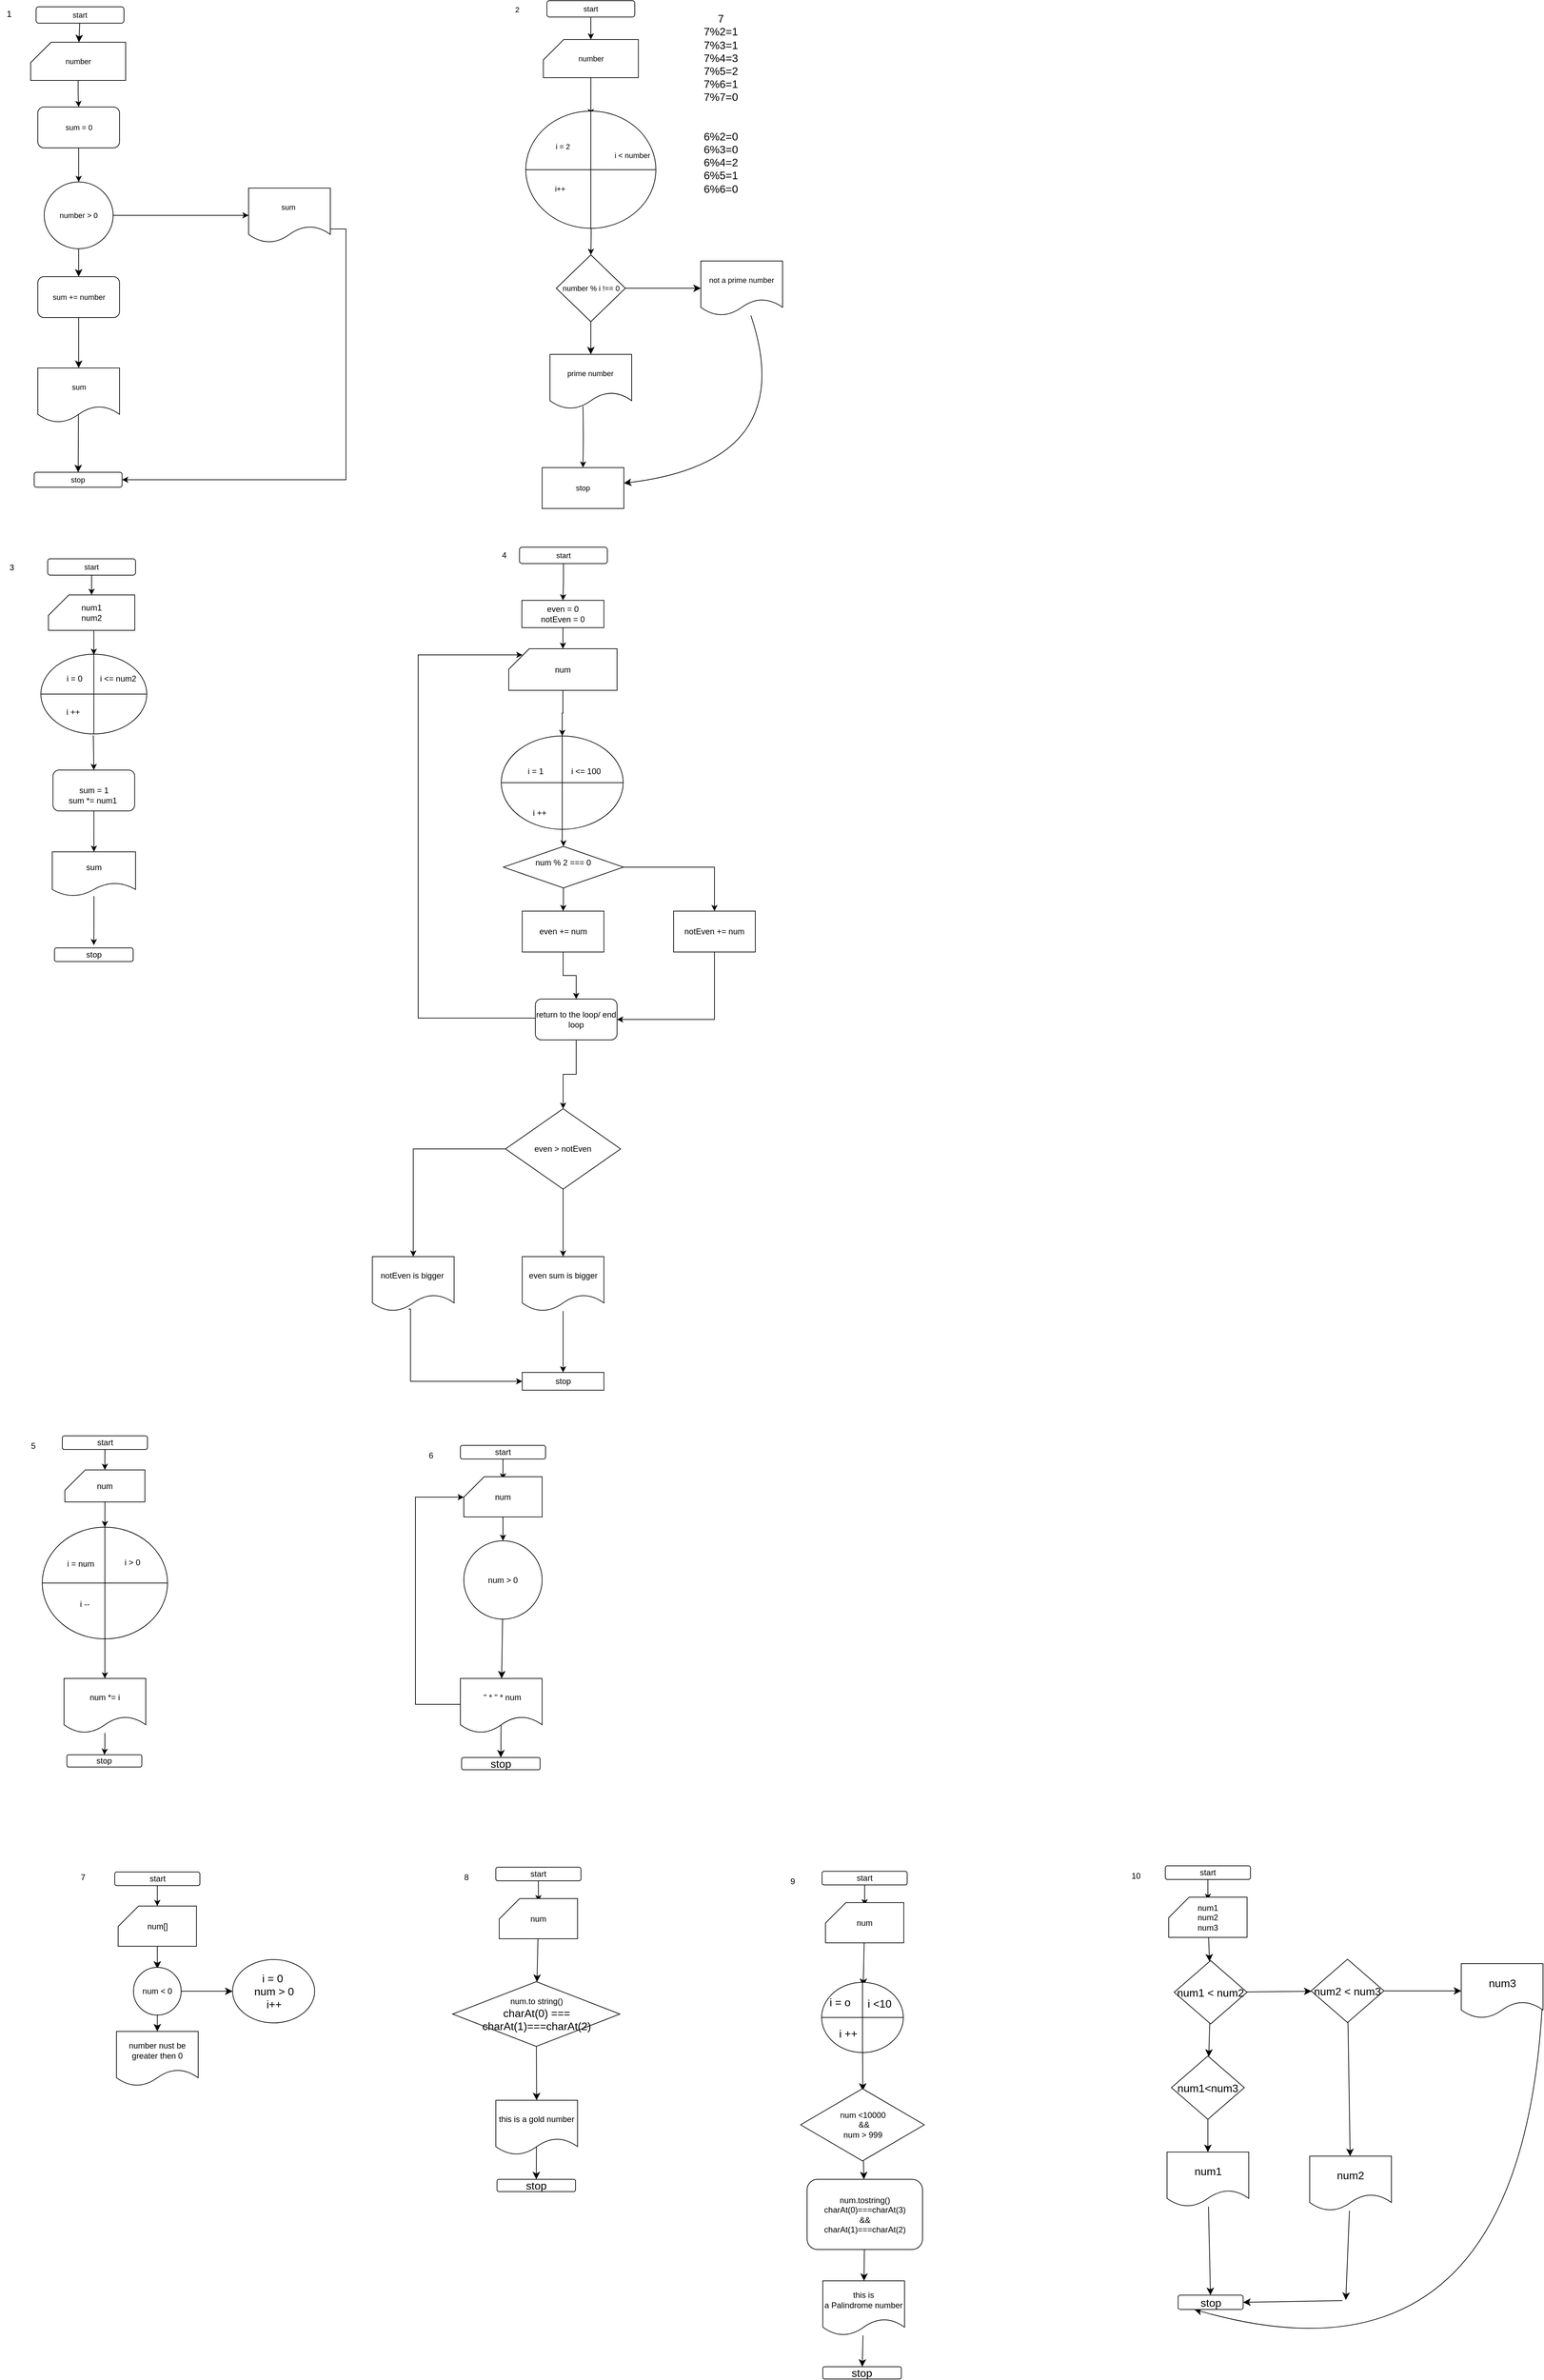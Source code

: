<mxfile version="22.1.4" type="github">
  <diagram name="‫עמוד-1‬" id="Cy0kSfpRtUrhkbw0tmN_">
    <mxGraphModel dx="2234" dy="1550" grid="0" gridSize="10" guides="1" tooltips="1" connect="1" arrows="1" fold="1" page="0" pageScale="1" pageWidth="827" pageHeight="1169" math="0" shadow="0">
      <root>
        <mxCell id="0" />
        <mxCell id="1" parent="0" />
        <mxCell id="WQ6pfohWrbxo38tUYevd-3" value="" style="edgeStyle=none;curved=1;rounded=0;orthogonalLoop=1;jettySize=auto;html=1;fontSize=11;startSize=8;endSize=8;" parent="1" source="WQ6pfohWrbxo38tUYevd-1" target="WQ6pfohWrbxo38tUYevd-2" edge="1">
          <mxGeometry relative="1" as="geometry" />
        </mxCell>
        <mxCell id="WQ6pfohWrbxo38tUYevd-1" value="start" style="rounded=1;whiteSpace=wrap;html=1;fontSize=11;" parent="1" vertex="1">
          <mxGeometry x="-439" y="-700" width="129" height="24" as="geometry" />
        </mxCell>
        <mxCell id="m0G0_TbFQkXBxwa3wvaf-2" value="" style="edgeStyle=orthogonalEdgeStyle;rounded=0;orthogonalLoop=1;jettySize=auto;html=1;fontSize=11;" parent="1" source="WQ6pfohWrbxo38tUYevd-2" target="m0G0_TbFQkXBxwa3wvaf-1" edge="1">
          <mxGeometry relative="1" as="geometry" />
        </mxCell>
        <mxCell id="WQ6pfohWrbxo38tUYevd-2" value="number" style="shape=card;whiteSpace=wrap;html=1;fontSize=11;" parent="1" vertex="1">
          <mxGeometry x="-447" y="-648" width="139.5" height="56" as="geometry" />
        </mxCell>
        <mxCell id="WQ6pfohWrbxo38tUYevd-26" value="" style="edgeStyle=none;curved=1;rounded=0;orthogonalLoop=1;jettySize=auto;html=1;fontSize=11;startSize=8;endSize=8;" parent="1" source="WQ6pfohWrbxo38tUYevd-4" target="WQ6pfohWrbxo38tUYevd-25" edge="1">
          <mxGeometry relative="1" as="geometry" />
        </mxCell>
        <mxCell id="m0G0_TbFQkXBxwa3wvaf-7" value="" style="edgeStyle=orthogonalEdgeStyle;rounded=0;orthogonalLoop=1;jettySize=auto;html=1;fontSize=11;" parent="1" source="WQ6pfohWrbxo38tUYevd-4" target="m0G0_TbFQkXBxwa3wvaf-6" edge="1">
          <mxGeometry relative="1" as="geometry" />
        </mxCell>
        <mxCell id="WQ6pfohWrbxo38tUYevd-4" value="number &amp;gt; 0&lt;br style=&quot;font-size: 11px;&quot;&gt;" style="ellipse;whiteSpace=wrap;html=1;fontSize=11;" parent="1" vertex="1">
          <mxGeometry x="-427.12" y="-443" width="101.25" height="98" as="geometry" />
        </mxCell>
        <mxCell id="WQ6pfohWrbxo38tUYevd-14" value="" style="edgeStyle=none;curved=1;rounded=0;orthogonalLoop=1;jettySize=auto;html=1;fontSize=11;startSize=8;endSize=8;exitX=0.5;exitY=0;exitDx=0;exitDy=0;" parent="1" source="WQ6pfohWrbxo38tUYevd-10" target="WQ6pfohWrbxo38tUYevd-13" edge="1">
          <mxGeometry relative="1" as="geometry" />
        </mxCell>
        <mxCell id="WQ6pfohWrbxo38tUYevd-10" value="sum" style="shape=document;whiteSpace=wrap;html=1;boundedLbl=1;fontSize=11;" parent="1" vertex="1">
          <mxGeometry x="-436.49" y="-170" width="120" height="80" as="geometry" />
        </mxCell>
        <mxCell id="WQ6pfohWrbxo38tUYevd-13" value="stop" style="rounded=1;whiteSpace=wrap;html=1;fontSize=11;" parent="1" vertex="1">
          <mxGeometry x="-441.75" y="-17" width="129" height="22" as="geometry" />
        </mxCell>
        <mxCell id="WQ6pfohWrbxo38tUYevd-27" value="" style="edgeStyle=none;curved=1;rounded=0;orthogonalLoop=1;jettySize=auto;html=1;fontSize=11;startSize=8;endSize=8;" parent="1" source="WQ6pfohWrbxo38tUYevd-25" target="WQ6pfohWrbxo38tUYevd-10" edge="1">
          <mxGeometry relative="1" as="geometry">
            <mxPoint x="-379" y="-180" as="targetPoint" />
          </mxGeometry>
        </mxCell>
        <mxCell id="WQ6pfohWrbxo38tUYevd-25" value="sum += number" style="rounded=1;whiteSpace=wrap;html=1;fontSize=11;" parent="1" vertex="1">
          <mxGeometry x="-436.49" y="-304" width="120" height="60" as="geometry" />
        </mxCell>
        <mxCell id="m0G0_TbFQkXBxwa3wvaf-3" value="" style="edgeStyle=orthogonalEdgeStyle;rounded=0;orthogonalLoop=1;jettySize=auto;html=1;fontSize=11;" parent="1" source="m0G0_TbFQkXBxwa3wvaf-1" target="WQ6pfohWrbxo38tUYevd-4" edge="1">
          <mxGeometry relative="1" as="geometry" />
        </mxCell>
        <mxCell id="m0G0_TbFQkXBxwa3wvaf-1" value="sum = 0" style="rounded=1;whiteSpace=wrap;html=1;fontSize=11;" parent="1" vertex="1">
          <mxGeometry x="-436.49" y="-553" width="120" height="60" as="geometry" />
        </mxCell>
        <mxCell id="m0G0_TbFQkXBxwa3wvaf-8" style="edgeStyle=orthogonalEdgeStyle;rounded=0;orthogonalLoop=1;jettySize=auto;html=1;exitX=1;exitY=0.75;exitDx=0;exitDy=0;entryX=1;entryY=0.5;entryDx=0;entryDy=0;fontSize=11;" parent="1" source="m0G0_TbFQkXBxwa3wvaf-6" target="WQ6pfohWrbxo38tUYevd-13" edge="1">
          <mxGeometry relative="1" as="geometry">
            <mxPoint x="119" y="-2" as="targetPoint" />
            <Array as="points">
              <mxPoint x="16" y="-374" />
              <mxPoint x="16" y="-6" />
            </Array>
          </mxGeometry>
        </mxCell>
        <mxCell id="m0G0_TbFQkXBxwa3wvaf-6" value="sum&amp;nbsp;" style="shape=document;whiteSpace=wrap;html=1;boundedLbl=1;fontSize=11;" parent="1" vertex="1">
          <mxGeometry x="-127" y="-434" width="120" height="80" as="geometry" />
        </mxCell>
        <mxCell id="m0G0_TbFQkXBxwa3wvaf-9" value="1" style="text;html=1;align=center;verticalAlign=middle;resizable=0;points=[];autosize=1;strokeColor=none;fillColor=none;fontSize=13;" parent="1" vertex="1">
          <mxGeometry x="-492" y="-704" width="25" height="28" as="geometry" />
        </mxCell>
        <mxCell id="m0G0_TbFQkXBxwa3wvaf-12" value="2" style="text;html=1;align=center;verticalAlign=middle;resizable=0;points=[];autosize=1;strokeColor=none;fillColor=none;fontSize=11;" parent="1" vertex="1">
          <mxGeometry x="255" y="-709" width="24" height="25" as="geometry" />
        </mxCell>
        <mxCell id="m0G0_TbFQkXBxwa3wvaf-16" value="" style="edgeStyle=orthogonalEdgeStyle;rounded=0;orthogonalLoop=1;jettySize=auto;html=1;fontSize=11;" parent="1" source="m0G0_TbFQkXBxwa3wvaf-13" target="m0G0_TbFQkXBxwa3wvaf-15" edge="1">
          <mxGeometry relative="1" as="geometry" />
        </mxCell>
        <mxCell id="m0G0_TbFQkXBxwa3wvaf-13" value="start" style="rounded=1;whiteSpace=wrap;html=1;fontSize=11;" parent="1" vertex="1">
          <mxGeometry x="311" y="-709" width="129" height="24" as="geometry" />
        </mxCell>
        <mxCell id="m0G0_TbFQkXBxwa3wvaf-25" value="" style="edgeStyle=orthogonalEdgeStyle;rounded=0;orthogonalLoop=1;jettySize=auto;html=1;fontSize=11;" parent="1" source="m0G0_TbFQkXBxwa3wvaf-15" edge="1">
          <mxGeometry relative="1" as="geometry">
            <mxPoint x="375.495" y="-541" as="targetPoint" />
          </mxGeometry>
        </mxCell>
        <mxCell id="m0G0_TbFQkXBxwa3wvaf-15" value="number" style="shape=card;whiteSpace=wrap;html=1;fontSize=11;" parent="1" vertex="1">
          <mxGeometry x="305.75" y="-652" width="139.5" height="56" as="geometry" />
        </mxCell>
        <mxCell id="m0G0_TbFQkXBxwa3wvaf-29" value="" style="edgeStyle=orthogonalEdgeStyle;rounded=0;orthogonalLoop=1;jettySize=auto;html=1;fontSize=11;" parent="1" target="CAGzTAhgPqJOr_O67Z0_-2" edge="1">
          <mxGeometry relative="1" as="geometry">
            <mxPoint x="375.495" y="-404.87" as="sourcePoint" />
            <mxPoint x="375.8" y="-332" as="targetPoint" />
          </mxGeometry>
        </mxCell>
        <mxCell id="m0G0_TbFQkXBxwa3wvaf-26" value="prime number" style="shape=document;whiteSpace=wrap;html=1;boundedLbl=1;fontSize=11;" parent="1" vertex="1">
          <mxGeometry x="315.485" y="-190.005" width="120" height="80" as="geometry" />
        </mxCell>
        <mxCell id="m0G0_TbFQkXBxwa3wvaf-31" value="" style="edgeStyle=orthogonalEdgeStyle;rounded=0;orthogonalLoop=1;jettySize=auto;html=1;fontSize=11;" parent="1" target="m0G0_TbFQkXBxwa3wvaf-30" edge="1">
          <mxGeometry relative="1" as="geometry">
            <mxPoint x="364.005" y="-113.815" as="sourcePoint" />
          </mxGeometry>
        </mxCell>
        <mxCell id="m0G0_TbFQkXBxwa3wvaf-30" value="stop" style="whiteSpace=wrap;html=1;fontSize=11;" parent="1" vertex="1">
          <mxGeometry x="304.005" y="-23.815" width="120" height="60" as="geometry" />
        </mxCell>
        <mxCell id="m0G0_TbFQkXBxwa3wvaf-34" value="" style="shape=orEllipse;perimeter=ellipsePerimeter;whiteSpace=wrap;html=1;backgroundOutline=1;fontSize=11;" parent="1" vertex="1">
          <mxGeometry x="279.99" y="-547" width="191" height="172" as="geometry" />
        </mxCell>
        <mxCell id="m0G0_TbFQkXBxwa3wvaf-35" value="i = 2" style="text;html=1;align=center;verticalAlign=middle;resizable=0;points=[];autosize=1;strokeColor=none;fillColor=none;fontSize=11;" parent="1" vertex="1">
          <mxGeometry x="314" y="-508" width="39" height="25" as="geometry" />
        </mxCell>
        <mxCell id="m0G0_TbFQkXBxwa3wvaf-37" value="&lt;blockquote style=&quot;margin: 0px 0px 0px 40px; border: none; padding: 0px; font-size: 11px;&quot;&gt;&lt;p style=&quot;line-height: 130%; font-size: 11px;&quot;&gt;i &amp;lt; number&lt;/p&gt;&lt;/blockquote&gt;" style="text;html=1;align=center;verticalAlign=middle;resizable=0;points=[];autosize=1;strokeColor=none;fillColor=none;fontSize=11;rotation=0;labelPosition=center;verticalLabelPosition=middle;" parent="1" vertex="1">
          <mxGeometry x="361" y="-506" width="110" height="48" as="geometry" />
        </mxCell>
        <mxCell id="m0G0_TbFQkXBxwa3wvaf-38" value="i++" style="text;html=1;align=center;verticalAlign=middle;resizable=0;points=[];autosize=1;strokeColor=none;fillColor=none;fontSize=11;" parent="1" vertex="1">
          <mxGeometry x="313" y="-446" width="33" height="25" as="geometry" />
        </mxCell>
        <mxCell id="m0G0_TbFQkXBxwa3wvaf-43" value="3" style="text;html=1;align=center;verticalAlign=middle;resizable=0;points=[];autosize=1;strokeColor=none;fillColor=none;" parent="1" vertex="1">
          <mxGeometry x="-488" y="110" width="25" height="26" as="geometry" />
        </mxCell>
        <mxCell id="m0G0_TbFQkXBxwa3wvaf-46" value="" style="edgeStyle=orthogonalEdgeStyle;rounded=0;orthogonalLoop=1;jettySize=auto;html=1;" parent="1" source="m0G0_TbFQkXBxwa3wvaf-44" target="m0G0_TbFQkXBxwa3wvaf-45" edge="1">
          <mxGeometry relative="1" as="geometry" />
        </mxCell>
        <mxCell id="m0G0_TbFQkXBxwa3wvaf-44" value="start" style="rounded=1;whiteSpace=wrap;html=1;fontSize=11;" parent="1" vertex="1">
          <mxGeometry x="-422" y="110" width="129" height="24" as="geometry" />
        </mxCell>
        <mxCell id="m0G0_TbFQkXBxwa3wvaf-48" value="" style="edgeStyle=orthogonalEdgeStyle;rounded=0;orthogonalLoop=1;jettySize=auto;html=1;" parent="1" edge="1">
          <mxGeometry relative="1" as="geometry">
            <mxPoint x="-354.26" y="175.0" as="sourcePoint" />
            <mxPoint x="-354.255" y="251" as="targetPoint" />
          </mxGeometry>
        </mxCell>
        <mxCell id="m0G0_TbFQkXBxwa3wvaf-45" value="num1&lt;br&gt;num2" style="shape=card;whiteSpace=wrap;html=1;" parent="1" vertex="1">
          <mxGeometry x="-420.87" y="163" width="126.75" height="52" as="geometry" />
        </mxCell>
        <mxCell id="m0G0_TbFQkXBxwa3wvaf-59" value="" style="edgeStyle=orthogonalEdgeStyle;rounded=0;orthogonalLoop=1;jettySize=auto;html=1;entryX=0.5;entryY=0;entryDx=0;entryDy=0;" parent="1" target="m0G0_TbFQkXBxwa3wvaf-60" edge="1">
          <mxGeometry relative="1" as="geometry">
            <mxPoint x="-355" y="369" as="sourcePoint" />
            <mxPoint x="-348" y="456" as="targetPoint" />
          </mxGeometry>
        </mxCell>
        <mxCell id="m0G0_TbFQkXBxwa3wvaf-52" value="" style="shape=orEllipse;perimeter=ellipsePerimeter;whiteSpace=wrap;html=1;backgroundOutline=1;" parent="1" vertex="1">
          <mxGeometry x="-432" y="250" width="155.49" height="117" as="geometry" />
        </mxCell>
        <mxCell id="m0G0_TbFQkXBxwa3wvaf-53" value="i = 0" style="text;html=1;align=center;verticalAlign=middle;resizable=0;points=[];autosize=1;strokeColor=none;fillColor=none;" parent="1" vertex="1">
          <mxGeometry x="-403.76" y="273" width="41" height="26" as="geometry" />
        </mxCell>
        <mxCell id="m0G0_TbFQkXBxwa3wvaf-54" value="i &amp;lt;= num2" style="text;html=1;align=center;verticalAlign=middle;resizable=0;points=[];autosize=1;strokeColor=none;fillColor=none;" parent="1" vertex="1">
          <mxGeometry x="-354.76" y="273" width="71" height="26" as="geometry" />
        </mxCell>
        <mxCell id="m0G0_TbFQkXBxwa3wvaf-57" value="i ++" style="text;html=1;align=center;verticalAlign=middle;resizable=0;points=[];autosize=1;strokeColor=none;fillColor=none;" parent="1" vertex="1">
          <mxGeometry x="-403.76" y="322" width="38" height="26" as="geometry" />
        </mxCell>
        <mxCell id="m0G0_TbFQkXBxwa3wvaf-62" value="" style="edgeStyle=orthogonalEdgeStyle;rounded=0;orthogonalLoop=1;jettySize=auto;html=1;" parent="1" source="m0G0_TbFQkXBxwa3wvaf-60" target="m0G0_TbFQkXBxwa3wvaf-61" edge="1">
          <mxGeometry relative="1" as="geometry" />
        </mxCell>
        <mxCell id="m0G0_TbFQkXBxwa3wvaf-60" value="&lt;br&gt;sum = 1&lt;br&gt;sum *= num1&amp;nbsp;" style="rounded=1;whiteSpace=wrap;html=1;" parent="1" vertex="1">
          <mxGeometry x="-414.25" y="420" width="120" height="60" as="geometry" />
        </mxCell>
        <mxCell id="m0G0_TbFQkXBxwa3wvaf-64" value="" style="edgeStyle=orthogonalEdgeStyle;rounded=0;orthogonalLoop=1;jettySize=auto;html=1;" parent="1" source="m0G0_TbFQkXBxwa3wvaf-61" edge="1">
          <mxGeometry relative="1" as="geometry">
            <mxPoint x="-354.25" y="677" as="targetPoint" />
          </mxGeometry>
        </mxCell>
        <mxCell id="m0G0_TbFQkXBxwa3wvaf-61" value="sum" style="shape=document;whiteSpace=wrap;html=1;boundedLbl=1;rounded=1;" parent="1" vertex="1">
          <mxGeometry x="-415.25" y="540" width="122.25" height="65" as="geometry" />
        </mxCell>
        <mxCell id="m0G0_TbFQkXBxwa3wvaf-65" value="stop" style="rounded=1;whiteSpace=wrap;html=1;" parent="1" vertex="1">
          <mxGeometry x="-412" y="681" width="115.5" height="20" as="geometry" />
        </mxCell>
        <mxCell id="m0G0_TbFQkXBxwa3wvaf-68" value="4" style="text;html=1;align=center;verticalAlign=middle;resizable=0;points=[];autosize=1;strokeColor=none;fillColor=none;" parent="1" vertex="1">
          <mxGeometry x="235.75" y="92" width="25" height="26" as="geometry" />
        </mxCell>
        <mxCell id="m0G0_TbFQkXBxwa3wvaf-131" value="" style="edgeStyle=orthogonalEdgeStyle;rounded=0;orthogonalLoop=1;jettySize=auto;html=1;" parent="1" source="m0G0_TbFQkXBxwa3wvaf-69" target="m0G0_TbFQkXBxwa3wvaf-130" edge="1">
          <mxGeometry relative="1" as="geometry" />
        </mxCell>
        <mxCell id="m0G0_TbFQkXBxwa3wvaf-69" value="start" style="rounded=1;whiteSpace=wrap;html=1;fontSize=11;" parent="1" vertex="1">
          <mxGeometry x="270.75" y="93" width="129" height="24" as="geometry" />
        </mxCell>
        <mxCell id="m0G0_TbFQkXBxwa3wvaf-133" value="" style="edgeStyle=orthogonalEdgeStyle;rounded=0;orthogonalLoop=1;jettySize=auto;html=1;entryX=0.5;entryY=0;entryDx=0;entryDy=0;" parent="1" source="m0G0_TbFQkXBxwa3wvaf-70" target="m0G0_TbFQkXBxwa3wvaf-74" edge="1">
          <mxGeometry relative="1" as="geometry" />
        </mxCell>
        <mxCell id="m0G0_TbFQkXBxwa3wvaf-70" value="num" style="shape=card;whiteSpace=wrap;html=1;" parent="1" vertex="1">
          <mxGeometry x="255" y="242" width="159" height="61" as="geometry" />
        </mxCell>
        <mxCell id="m0G0_TbFQkXBxwa3wvaf-134" value="" style="edgeStyle=orthogonalEdgeStyle;rounded=0;orthogonalLoop=1;jettySize=auto;html=1;" parent="1" source="m0G0_TbFQkXBxwa3wvaf-74" target="m0G0_TbFQkXBxwa3wvaf-81" edge="1">
          <mxGeometry relative="1" as="geometry" />
        </mxCell>
        <mxCell id="m0G0_TbFQkXBxwa3wvaf-74" value="" style="shape=orEllipse;perimeter=ellipsePerimeter;whiteSpace=wrap;html=1;backgroundOutline=1;" parent="1" vertex="1">
          <mxGeometry x="244" y="370" width="179" height="137" as="geometry" />
        </mxCell>
        <mxCell id="m0G0_TbFQkXBxwa3wvaf-75" value="i = 1" style="text;html=1;align=center;verticalAlign=middle;resizable=0;points=[];autosize=1;strokeColor=none;fillColor=none;" parent="1" vertex="1">
          <mxGeometry x="273" y="409" width="41" height="26" as="geometry" />
        </mxCell>
        <mxCell id="m0G0_TbFQkXBxwa3wvaf-76" value="i &amp;lt;= 100" style="text;html=1;align=center;verticalAlign=middle;resizable=0;points=[];autosize=1;strokeColor=none;fillColor=none;" parent="1" vertex="1">
          <mxGeometry x="337" y="409" width="61" height="26" as="geometry" />
        </mxCell>
        <mxCell id="m0G0_TbFQkXBxwa3wvaf-77" value="i ++" style="text;html=1;align=center;verticalAlign=middle;resizable=0;points=[];autosize=1;strokeColor=none;fillColor=none;" parent="1" vertex="1">
          <mxGeometry x="281" y="470" width="38" height="26" as="geometry" />
        </mxCell>
        <mxCell id="m0G0_TbFQkXBxwa3wvaf-84" value="" style="edgeStyle=orthogonalEdgeStyle;rounded=0;orthogonalLoop=1;jettySize=auto;html=1;" parent="1" source="m0G0_TbFQkXBxwa3wvaf-81" target="m0G0_TbFQkXBxwa3wvaf-83" edge="1">
          <mxGeometry relative="1" as="geometry" />
        </mxCell>
        <mxCell id="m0G0_TbFQkXBxwa3wvaf-86" value="" style="edgeStyle=orthogonalEdgeStyle;rounded=0;orthogonalLoop=1;jettySize=auto;html=1;exitX=1;exitY=0.5;exitDx=0;exitDy=0;" parent="1" source="m0G0_TbFQkXBxwa3wvaf-81" target="m0G0_TbFQkXBxwa3wvaf-85" edge="1">
          <mxGeometry relative="1" as="geometry">
            <Array as="points">
              <mxPoint x="557" y="563" />
            </Array>
          </mxGeometry>
        </mxCell>
        <mxCell id="m0G0_TbFQkXBxwa3wvaf-81" value="num % 2 === 0&lt;br&gt;&amp;nbsp;" style="rhombus;whiteSpace=wrap;html=1;" parent="1" vertex="1">
          <mxGeometry x="247.13" y="532" width="176.25" height="61" as="geometry" />
        </mxCell>
        <mxCell id="m0G0_TbFQkXBxwa3wvaf-88" value="" style="edgeStyle=orthogonalEdgeStyle;rounded=0;orthogonalLoop=1;jettySize=auto;html=1;" parent="1" source="m0G0_TbFQkXBxwa3wvaf-83" target="m0G0_TbFQkXBxwa3wvaf-136" edge="1">
          <mxGeometry relative="1" as="geometry" />
        </mxCell>
        <mxCell id="m0G0_TbFQkXBxwa3wvaf-83" value="even += num" style="whiteSpace=wrap;html=1;" parent="1" vertex="1">
          <mxGeometry x="274.75" y="627" width="120" height="60" as="geometry" />
        </mxCell>
        <mxCell id="m0G0_TbFQkXBxwa3wvaf-89" style="edgeStyle=orthogonalEdgeStyle;rounded=0;orthogonalLoop=1;jettySize=auto;html=1;exitX=0.5;exitY=1;exitDx=0;exitDy=0;entryX=1;entryY=0.5;entryDx=0;entryDy=0;" parent="1" source="m0G0_TbFQkXBxwa3wvaf-85" target="m0G0_TbFQkXBxwa3wvaf-136" edge="1">
          <mxGeometry relative="1" as="geometry" />
        </mxCell>
        <mxCell id="m0G0_TbFQkXBxwa3wvaf-85" value="notEven += num" style="whiteSpace=wrap;html=1;" parent="1" vertex="1">
          <mxGeometry x="496.995" y="627" width="120" height="60" as="geometry" />
        </mxCell>
        <mxCell id="m0G0_TbFQkXBxwa3wvaf-91" value="" style="edgeStyle=orthogonalEdgeStyle;rounded=0;orthogonalLoop=1;jettySize=auto;html=1;" parent="1" source="m0G0_TbFQkXBxwa3wvaf-87" target="m0G0_TbFQkXBxwa3wvaf-90" edge="1">
          <mxGeometry relative="1" as="geometry" />
        </mxCell>
        <mxCell id="m0G0_TbFQkXBxwa3wvaf-93" value="" style="edgeStyle=orthogonalEdgeStyle;rounded=0;orthogonalLoop=1;jettySize=auto;html=1;" parent="1" source="m0G0_TbFQkXBxwa3wvaf-87" target="m0G0_TbFQkXBxwa3wvaf-92" edge="1">
          <mxGeometry relative="1" as="geometry" />
        </mxCell>
        <mxCell id="m0G0_TbFQkXBxwa3wvaf-135" style="edgeStyle=orthogonalEdgeStyle;rounded=0;orthogonalLoop=1;jettySize=auto;html=1;entryX=0.126;entryY=0.148;entryDx=0;entryDy=0;entryPerimeter=0;" parent="1" target="m0G0_TbFQkXBxwa3wvaf-70" edge="1">
          <mxGeometry relative="1" as="geometry">
            <mxPoint x="121" y="247" as="targetPoint" />
            <mxPoint x="304" y="793" as="sourcePoint" />
            <Array as="points">
              <mxPoint x="122" y="784" />
              <mxPoint x="122" y="251" />
            </Array>
          </mxGeometry>
        </mxCell>
        <mxCell id="m0G0_TbFQkXBxwa3wvaf-87" value="even &amp;gt; notEven" style="rhombus;whiteSpace=wrap;html=1;" parent="1" vertex="1">
          <mxGeometry x="250.25" y="917" width="169" height="118" as="geometry" />
        </mxCell>
        <mxCell id="m0G0_TbFQkXBxwa3wvaf-95" value="" style="edgeStyle=orthogonalEdgeStyle;rounded=0;orthogonalLoop=1;jettySize=auto;html=1;" parent="1" source="m0G0_TbFQkXBxwa3wvaf-90" target="m0G0_TbFQkXBxwa3wvaf-94" edge="1">
          <mxGeometry relative="1" as="geometry" />
        </mxCell>
        <mxCell id="m0G0_TbFQkXBxwa3wvaf-90" value="even sum is bigger" style="shape=document;whiteSpace=wrap;html=1;boundedLbl=1;" parent="1" vertex="1">
          <mxGeometry x="274.75" y="1134" width="120" height="80" as="geometry" />
        </mxCell>
        <mxCell id="m0G0_TbFQkXBxwa3wvaf-96" style="edgeStyle=orthogonalEdgeStyle;rounded=0;orthogonalLoop=1;jettySize=auto;html=1;exitX=0.442;exitY=0.963;exitDx=0;exitDy=0;entryX=0;entryY=0.5;entryDx=0;entryDy=0;exitPerimeter=0;" parent="1" source="m0G0_TbFQkXBxwa3wvaf-92" target="m0G0_TbFQkXBxwa3wvaf-94" edge="1">
          <mxGeometry relative="1" as="geometry">
            <Array as="points">
              <mxPoint x="110.75" y="1211" />
              <mxPoint x="110.75" y="1317" />
            </Array>
          </mxGeometry>
        </mxCell>
        <mxCell id="m0G0_TbFQkXBxwa3wvaf-92" value="notEven is bigger&amp;nbsp;" style="shape=document;whiteSpace=wrap;html=1;boundedLbl=1;" parent="1" vertex="1">
          <mxGeometry x="54.75" y="1134" width="120" height="80" as="geometry" />
        </mxCell>
        <mxCell id="m0G0_TbFQkXBxwa3wvaf-94" value="stop" style="whiteSpace=wrap;html=1;" parent="1" vertex="1">
          <mxGeometry x="274.75" y="1304" width="120" height="26" as="geometry" />
        </mxCell>
        <mxCell id="m0G0_TbFQkXBxwa3wvaf-97" value="5" style="text;html=1;strokeColor=none;fillColor=none;align=center;verticalAlign=middle;whiteSpace=wrap;rounded=0;" parent="1" vertex="1">
          <mxGeometry x="-473.5" y="1397" width="60" height="30" as="geometry" />
        </mxCell>
        <mxCell id="m0G0_TbFQkXBxwa3wvaf-102" value="" style="edgeStyle=orthogonalEdgeStyle;rounded=0;orthogonalLoop=1;jettySize=auto;html=1;" parent="1" source="m0G0_TbFQkXBxwa3wvaf-98" target="m0G0_TbFQkXBxwa3wvaf-101" edge="1">
          <mxGeometry relative="1" as="geometry" />
        </mxCell>
        <mxCell id="m0G0_TbFQkXBxwa3wvaf-98" value="start" style="rounded=1;whiteSpace=wrap;html=1;" parent="1" vertex="1">
          <mxGeometry x="-400.5" y="1397" width="125" height="20" as="geometry" />
        </mxCell>
        <mxCell id="m0G0_TbFQkXBxwa3wvaf-104" value="" style="edgeStyle=orthogonalEdgeStyle;rounded=0;orthogonalLoop=1;jettySize=auto;html=1;" parent="1" source="m0G0_TbFQkXBxwa3wvaf-101" target="m0G0_TbFQkXBxwa3wvaf-103" edge="1">
          <mxGeometry relative="1" as="geometry" />
        </mxCell>
        <mxCell id="m0G0_TbFQkXBxwa3wvaf-101" value="num" style="shape=card;whiteSpace=wrap;html=1;" parent="1" vertex="1">
          <mxGeometry x="-396.75" y="1447" width="117.5" height="47" as="geometry" />
        </mxCell>
        <mxCell id="m0G0_TbFQkXBxwa3wvaf-110" value="" style="edgeStyle=orthogonalEdgeStyle;rounded=0;orthogonalLoop=1;jettySize=auto;html=1;" parent="1" source="m0G0_TbFQkXBxwa3wvaf-103" target="m0G0_TbFQkXBxwa3wvaf-111" edge="1">
          <mxGeometry relative="1" as="geometry">
            <mxPoint x="-338" y="1745" as="targetPoint" />
          </mxGeometry>
        </mxCell>
        <mxCell id="m0G0_TbFQkXBxwa3wvaf-103" value="" style="shape=orEllipse;perimeter=ellipsePerimeter;whiteSpace=wrap;html=1;backgroundOutline=1;" parent="1" vertex="1">
          <mxGeometry x="-430" y="1531" width="184" height="164" as="geometry" />
        </mxCell>
        <mxCell id="m0G0_TbFQkXBxwa3wvaf-106" value="i = num" style="text;html=1;align=center;verticalAlign=middle;resizable=0;points=[];autosize=1;strokeColor=none;fillColor=none;" parent="1" vertex="1">
          <mxGeometry x="-403" y="1572" width="58" height="26" as="geometry" />
        </mxCell>
        <mxCell id="m0G0_TbFQkXBxwa3wvaf-107" value="i &amp;gt; 0" style="text;html=1;align=center;verticalAlign=middle;resizable=0;points=[];autosize=1;strokeColor=none;fillColor=none;" parent="1" vertex="1">
          <mxGeometry x="-319" y="1570" width="41" height="26" as="geometry" />
        </mxCell>
        <mxCell id="m0G0_TbFQkXBxwa3wvaf-108" value="i --" style="text;html=1;align=center;verticalAlign=middle;resizable=0;points=[];autosize=1;strokeColor=none;fillColor=none;" parent="1" vertex="1">
          <mxGeometry x="-384" y="1631" width="32" height="26" as="geometry" />
        </mxCell>
        <mxCell id="m0G0_TbFQkXBxwa3wvaf-114" value="" style="edgeStyle=orthogonalEdgeStyle;rounded=0;orthogonalLoop=1;jettySize=auto;html=1;" parent="1" source="m0G0_TbFQkXBxwa3wvaf-111" target="m0G0_TbFQkXBxwa3wvaf-113" edge="1">
          <mxGeometry relative="1" as="geometry" />
        </mxCell>
        <mxCell id="m0G0_TbFQkXBxwa3wvaf-111" value="num *= i" style="shape=document;whiteSpace=wrap;html=1;boundedLbl=1;rounded=1;" parent="1" vertex="1">
          <mxGeometry x="-398" y="1753" width="120" height="80" as="geometry" />
        </mxCell>
        <mxCell id="m0G0_TbFQkXBxwa3wvaf-113" value="stop" style="whiteSpace=wrap;html=1;rounded=1;" parent="1" vertex="1">
          <mxGeometry x="-393.76" y="1865" width="110" height="18" as="geometry" />
        </mxCell>
        <mxCell id="m0G0_TbFQkXBxwa3wvaf-115" value="6" style="text;html=1;strokeColor=none;fillColor=none;align=center;verticalAlign=middle;whiteSpace=wrap;rounded=0;" parent="1" vertex="1">
          <mxGeometry x="111" y="1411" width="60" height="30" as="geometry" />
        </mxCell>
        <mxCell id="m0G0_TbFQkXBxwa3wvaf-116" value="" style="edgeStyle=orthogonalEdgeStyle;rounded=0;orthogonalLoop=1;jettySize=auto;html=1;" parent="1" source="m0G0_TbFQkXBxwa3wvaf-117" edge="1">
          <mxGeometry relative="1" as="geometry">
            <mxPoint x="246.5" y="1461" as="targetPoint" />
          </mxGeometry>
        </mxCell>
        <mxCell id="m0G0_TbFQkXBxwa3wvaf-117" value="start" style="rounded=1;whiteSpace=wrap;html=1;" parent="1" vertex="1">
          <mxGeometry x="184" y="1411" width="125" height="20" as="geometry" />
        </mxCell>
        <mxCell id="m0G0_TbFQkXBxwa3wvaf-121" value="" style="edgeStyle=orthogonalEdgeStyle;rounded=0;orthogonalLoop=1;jettySize=auto;html=1;" parent="1" source="m0G0_TbFQkXBxwa3wvaf-118" target="m0G0_TbFQkXBxwa3wvaf-122" edge="1">
          <mxGeometry relative="1" as="geometry">
            <mxPoint x="246.5" y="1551" as="targetPoint" />
          </mxGeometry>
        </mxCell>
        <mxCell id="m0G0_TbFQkXBxwa3wvaf-118" value="num" style="shape=card;whiteSpace=wrap;html=1;" parent="1" vertex="1">
          <mxGeometry x="189" y="1457" width="115" height="59" as="geometry" />
        </mxCell>
        <mxCell id="m0G0_TbFQkXBxwa3wvaf-123" style="edgeStyle=orthogonalEdgeStyle;rounded=0;orthogonalLoop=1;jettySize=auto;html=1;exitX=0;exitY=0.5;exitDx=0;exitDy=0;" parent="1" source="wsfCK989-TOjGLakxjeB-101" target="m0G0_TbFQkXBxwa3wvaf-118" edge="1">
          <mxGeometry relative="1" as="geometry">
            <mxPoint x="117" y="1504" as="targetPoint" />
            <Array as="points">
              <mxPoint x="184" y="1791" />
              <mxPoint x="118" y="1791" />
              <mxPoint x="118" y="1487" />
            </Array>
          </mxGeometry>
        </mxCell>
        <mxCell id="wsfCK989-TOjGLakxjeB-100" value="" style="edgeStyle=none;curved=1;rounded=0;orthogonalLoop=1;jettySize=auto;html=1;fontSize=12;startSize=8;endSize=8;" parent="1" source="wsfCK989-TOjGLakxjeB-101" edge="1">
          <mxGeometry relative="1" as="geometry">
            <mxPoint x="247" y="1771" as="targetPoint" />
          </mxGeometry>
        </mxCell>
        <mxCell id="m0G0_TbFQkXBxwa3wvaf-122" value="num &amp;gt; 0&lt;br&gt;" style="ellipse;whiteSpace=wrap;html=1;aspect=fixed;" parent="1" vertex="1">
          <mxGeometry x="189" y="1551" width="115" height="115" as="geometry" />
        </mxCell>
        <mxCell id="m0G0_TbFQkXBxwa3wvaf-132" value="" style="edgeStyle=orthogonalEdgeStyle;rounded=0;orthogonalLoop=1;jettySize=auto;html=1;" parent="1" source="m0G0_TbFQkXBxwa3wvaf-130" target="m0G0_TbFQkXBxwa3wvaf-70" edge="1">
          <mxGeometry relative="1" as="geometry" />
        </mxCell>
        <mxCell id="m0G0_TbFQkXBxwa3wvaf-130" value="even = 0&lt;br&gt;notEven = 0" style="whiteSpace=wrap;html=1;" parent="1" vertex="1">
          <mxGeometry x="274.25" y="171" width="120.5" height="40" as="geometry" />
        </mxCell>
        <mxCell id="m0G0_TbFQkXBxwa3wvaf-138" value="" style="edgeStyle=orthogonalEdgeStyle;rounded=0;orthogonalLoop=1;jettySize=auto;html=1;" parent="1" source="m0G0_TbFQkXBxwa3wvaf-136" target="m0G0_TbFQkXBxwa3wvaf-87" edge="1">
          <mxGeometry relative="1" as="geometry" />
        </mxCell>
        <mxCell id="m0G0_TbFQkXBxwa3wvaf-136" value="return to the loop/ end loop" style="rounded=1;whiteSpace=wrap;html=1;" parent="1" vertex="1">
          <mxGeometry x="294" y="756" width="120" height="60" as="geometry" />
        </mxCell>
        <mxCell id="wsfCK989-TOjGLakxjeB-102" value="" style="edgeStyle=none;curved=1;rounded=0;orthogonalLoop=1;jettySize=auto;html=1;fontSize=12;startSize=8;endSize=8;" parent="1" source="m0G0_TbFQkXBxwa3wvaf-122" target="wsfCK989-TOjGLakxjeB-101" edge="1">
          <mxGeometry relative="1" as="geometry">
            <mxPoint x="247" y="1666" as="sourcePoint" />
            <mxPoint x="247" y="1771" as="targetPoint" />
          </mxGeometry>
        </mxCell>
        <mxCell id="wsfCK989-TOjGLakxjeB-104" value="" style="edgeStyle=none;curved=1;rounded=0;orthogonalLoop=1;jettySize=auto;html=1;fontSize=12;startSize=8;endSize=8;exitX=0.5;exitY=0;exitDx=0;exitDy=0;" parent="1" source="wsfCK989-TOjGLakxjeB-101" target="wsfCK989-TOjGLakxjeB-103" edge="1">
          <mxGeometry relative="1" as="geometry" />
        </mxCell>
        <mxCell id="wsfCK989-TOjGLakxjeB-101" value="&amp;nbsp;&#39;&#39; * &#39;&#39; * num" style="shape=document;whiteSpace=wrap;html=1;boundedLbl=1;rounded=1;" parent="1" vertex="1">
          <mxGeometry x="184" y="1753" width="120" height="80" as="geometry" />
        </mxCell>
        <mxCell id="wsfCK989-TOjGLakxjeB-103" value="stop" style="whiteSpace=wrap;html=1;rounded=1;fontSize=16;" parent="1" vertex="1">
          <mxGeometry x="185.75" y="1869" width="115.25" height="18" as="geometry" />
        </mxCell>
        <mxCell id="wsfCK989-TOjGLakxjeB-105" value="7" style="text;html=1;strokeColor=none;fillColor=none;align=center;verticalAlign=middle;whiteSpace=wrap;rounded=0;" parent="1" vertex="1">
          <mxGeometry x="-400.5" y="2030" width="60" height="30" as="geometry" />
        </mxCell>
        <mxCell id="wsfCK989-TOjGLakxjeB-106" value="" style="edgeStyle=orthogonalEdgeStyle;rounded=0;orthogonalLoop=1;jettySize=auto;html=1;" parent="1" source="wsfCK989-TOjGLakxjeB-107" edge="1">
          <mxGeometry relative="1" as="geometry">
            <mxPoint x="-261" y="2087" as="targetPoint" />
          </mxGeometry>
        </mxCell>
        <mxCell id="wsfCK989-TOjGLakxjeB-107" value="start" style="rounded=1;whiteSpace=wrap;html=1;" parent="1" vertex="1">
          <mxGeometry x="-323.5" y="2037" width="125" height="20" as="geometry" />
        </mxCell>
        <mxCell id="wsfCK989-TOjGLakxjeB-117" value="8" style="text;html=1;strokeColor=none;fillColor=none;align=center;verticalAlign=middle;whiteSpace=wrap;rounded=0;" parent="1" vertex="1">
          <mxGeometry x="163" y="2030" width="60" height="30" as="geometry" />
        </mxCell>
        <mxCell id="wsfCK989-TOjGLakxjeB-118" value="" style="edgeStyle=orthogonalEdgeStyle;rounded=0;orthogonalLoop=1;jettySize=auto;html=1;" parent="1" source="wsfCK989-TOjGLakxjeB-119" edge="1">
          <mxGeometry relative="1" as="geometry">
            <mxPoint x="298.5" y="2080" as="targetPoint" />
          </mxGeometry>
        </mxCell>
        <mxCell id="wsfCK989-TOjGLakxjeB-119" value="start" style="rounded=1;whiteSpace=wrap;html=1;" parent="1" vertex="1">
          <mxGeometry x="236" y="2030" width="125" height="20" as="geometry" />
        </mxCell>
        <mxCell id="wsfCK989-TOjGLakxjeB-130" value="" style="edgeStyle=none;curved=1;rounded=0;orthogonalLoop=1;jettySize=auto;html=1;fontSize=12;startSize=8;endSize=8;" parent="1" source="wsfCK989-TOjGLakxjeB-121" target="wsfCK989-TOjGLakxjeB-131" edge="1">
          <mxGeometry relative="1" as="geometry">
            <mxPoint x="296.51" y="2194" as="targetPoint" />
          </mxGeometry>
        </mxCell>
        <mxCell id="wsfCK989-TOjGLakxjeB-121" value="num" style="shape=card;whiteSpace=wrap;html=1;" parent="1" vertex="1">
          <mxGeometry x="241" y="2076" width="115" height="59" as="geometry" />
        </mxCell>
        <mxCell id="wsfCK989-TOjGLakxjeB-123" value="" style="edgeStyle=none;curved=1;rounded=0;orthogonalLoop=1;jettySize=auto;html=1;fontSize=12;startSize=8;endSize=8;" parent="1" source="wsfCK989-TOjGLakxjeB-127" edge="1">
          <mxGeometry relative="1" as="geometry">
            <mxPoint x="299" y="2390" as="targetPoint" />
          </mxGeometry>
        </mxCell>
        <mxCell id="wsfCK989-TOjGLakxjeB-125" value="" style="edgeStyle=none;curved=1;rounded=0;orthogonalLoop=1;jettySize=auto;html=1;fontSize=12;startSize=8;endSize=8;" parent="1" source="wsfCK989-TOjGLakxjeB-131" target="wsfCK989-TOjGLakxjeB-127" edge="1">
          <mxGeometry relative="1" as="geometry">
            <mxPoint x="295.563" y="2295" as="sourcePoint" />
            <mxPoint x="299" y="2390" as="targetPoint" />
          </mxGeometry>
        </mxCell>
        <mxCell id="wsfCK989-TOjGLakxjeB-126" value="" style="edgeStyle=none;curved=1;rounded=0;orthogonalLoop=1;jettySize=auto;html=1;fontSize=12;startSize=8;endSize=8;exitX=0.5;exitY=0;exitDx=0;exitDy=0;" parent="1" source="wsfCK989-TOjGLakxjeB-127" target="wsfCK989-TOjGLakxjeB-128" edge="1">
          <mxGeometry relative="1" as="geometry" />
        </mxCell>
        <mxCell id="wsfCK989-TOjGLakxjeB-127" value="this is a gold number" style="shape=document;whiteSpace=wrap;html=1;boundedLbl=1;rounded=1;" parent="1" vertex="1">
          <mxGeometry x="236" y="2372" width="120" height="80" as="geometry" />
        </mxCell>
        <mxCell id="wsfCK989-TOjGLakxjeB-128" value="stop" style="whiteSpace=wrap;html=1;rounded=1;fontSize=16;" parent="1" vertex="1">
          <mxGeometry x="237.75" y="2488" width="115.25" height="18" as="geometry" />
        </mxCell>
        <mxCell id="wsfCK989-TOjGLakxjeB-131" value="num.to string()&lt;br style=&quot;border-color: var(--border-color); font-size: 16px;&quot;&gt;&lt;span style=&quot;font-size: 16px;&quot;&gt;charAt(0) === charAt(1)===charAt(2)&lt;/span&gt;" style="rhombus;whiteSpace=wrap;html=1;" parent="1" vertex="1">
          <mxGeometry x="172.59" y="2198" width="245.56" height="95" as="geometry" />
        </mxCell>
        <mxCell id="wsfCK989-TOjGLakxjeB-133" value="9" style="text;html=1;strokeColor=none;fillColor=none;align=center;verticalAlign=middle;whiteSpace=wrap;rounded=0;" parent="1" vertex="1">
          <mxGeometry x="642" y="2036" width="60" height="30" as="geometry" />
        </mxCell>
        <mxCell id="wsfCK989-TOjGLakxjeB-134" value="" style="edgeStyle=orthogonalEdgeStyle;rounded=0;orthogonalLoop=1;jettySize=auto;html=1;" parent="1" source="wsfCK989-TOjGLakxjeB-135" edge="1">
          <mxGeometry relative="1" as="geometry">
            <mxPoint x="777.5" y="2086" as="targetPoint" />
          </mxGeometry>
        </mxCell>
        <mxCell id="wsfCK989-TOjGLakxjeB-135" value="start" style="rounded=1;whiteSpace=wrap;html=1;" parent="1" vertex="1">
          <mxGeometry x="715" y="2036" width="125" height="20" as="geometry" />
        </mxCell>
        <mxCell id="wsfCK989-TOjGLakxjeB-136" value="" style="edgeStyle=none;curved=1;rounded=0;orthogonalLoop=1;jettySize=auto;html=1;fontSize=12;startSize=8;endSize=8;" parent="1" source="wsfCK989-TOjGLakxjeB-137" edge="1">
          <mxGeometry relative="1" as="geometry">
            <mxPoint x="775.423" y="2204.407" as="targetPoint" />
          </mxGeometry>
        </mxCell>
        <mxCell id="wsfCK989-TOjGLakxjeB-137" value="num" style="shape=card;whiteSpace=wrap;html=1;" parent="1" vertex="1">
          <mxGeometry x="720" y="2082" width="115" height="59" as="geometry" />
        </mxCell>
        <mxCell id="wsfCK989-TOjGLakxjeB-138" value="" style="edgeStyle=none;curved=1;rounded=0;orthogonalLoop=1;jettySize=auto;html=1;fontSize=12;startSize=8;endSize=8;" parent="1" source="wsfCK989-TOjGLakxjeB-141" edge="1">
          <mxGeometry relative="1" as="geometry">
            <mxPoint x="777.37" y="2665" as="targetPoint" />
          </mxGeometry>
        </mxCell>
        <mxCell id="wsfCK989-TOjGLakxjeB-139" value="" style="edgeStyle=none;curved=1;rounded=0;orthogonalLoop=1;jettySize=auto;html=1;fontSize=12;startSize=8;endSize=8;" parent="1" edge="1">
          <mxGeometry relative="1" as="geometry">
            <mxPoint x="774.549" y="2298.931" as="sourcePoint" />
            <mxPoint x="774.76" y="2358" as="targetPoint" />
          </mxGeometry>
        </mxCell>
        <mxCell id="wsfCK989-TOjGLakxjeB-140" value="" style="edgeStyle=none;curved=1;rounded=0;orthogonalLoop=1;jettySize=auto;html=1;fontSize=12;startSize=8;endSize=8;" parent="1" source="wsfCK989-TOjGLakxjeB-141" target="wsfCK989-TOjGLakxjeB-142" edge="1">
          <mxGeometry relative="1" as="geometry" />
        </mxCell>
        <mxCell id="wsfCK989-TOjGLakxjeB-141" value="this is a&amp;nbsp;Palindrome&lt;span style=&quot;background-color: initial;&quot;&gt;&amp;nbsp;number&lt;/span&gt;" style="shape=document;whiteSpace=wrap;html=1;boundedLbl=1;rounded=1;" parent="1" vertex="1">
          <mxGeometry x="716.12" y="2637" width="120" height="80" as="geometry" />
        </mxCell>
        <mxCell id="wsfCK989-TOjGLakxjeB-142" value="stop" style="whiteSpace=wrap;html=1;rounded=1;fontSize=16;" parent="1" vertex="1">
          <mxGeometry x="716.12" y="2763" width="115.25" height="18" as="geometry" />
        </mxCell>
        <mxCell id="wsfCK989-TOjGLakxjeB-144" value="" style="shape=orEllipse;perimeter=ellipsePerimeter;whiteSpace=wrap;html=1;backgroundOutline=1;" parent="1" vertex="1">
          <mxGeometry x="714.38" y="2199" width="120" height="103" as="geometry" />
        </mxCell>
        <mxCell id="wsfCK989-TOjGLakxjeB-145" value="i = o" style="text;html=1;align=center;verticalAlign=middle;resizable=0;points=[];autosize=1;strokeColor=none;fillColor=none;fontSize=16;" parent="1" vertex="1">
          <mxGeometry x="716.76" y="2212" width="49" height="31" as="geometry" />
        </mxCell>
        <mxCell id="wsfCK989-TOjGLakxjeB-146" value="i &amp;lt;10" style="text;html=1;align=center;verticalAlign=middle;resizable=0;points=[];autosize=1;strokeColor=none;fillColor=none;fontSize=16;" parent="1" vertex="1">
          <mxGeometry x="772.76" y="2214" width="53" height="31" as="geometry" />
        </mxCell>
        <mxCell id="wsfCK989-TOjGLakxjeB-147" value="i ++" style="text;html=1;align=center;verticalAlign=middle;resizable=0;points=[];autosize=1;strokeColor=none;fillColor=none;fontSize=16;" parent="1" vertex="1">
          <mxGeometry x="730.76" y="2258" width="45" height="31" as="geometry" />
        </mxCell>
        <mxCell id="wsfCK989-TOjGLakxjeB-153" value="" style="edgeStyle=none;curved=1;rounded=0;orthogonalLoop=1;jettySize=auto;html=1;fontSize=12;startSize=8;endSize=8;" parent="1" source="wsfCK989-TOjGLakxjeB-150" target="wsfCK989-TOjGLakxjeB-141" edge="1">
          <mxGeometry relative="1" as="geometry" />
        </mxCell>
        <mxCell id="wsfCK989-TOjGLakxjeB-150" value="num.tostring()&lt;br&gt;charAt(0)===charAt(3)&lt;br&gt;&amp;amp;&amp;amp;&lt;br&gt;charAt(1)===charAt(2)" style="rounded=1;whiteSpace=wrap;html=1;" parent="1" vertex="1">
          <mxGeometry x="693.01" y="2488" width="169.5" height="103" as="geometry" />
        </mxCell>
        <mxCell id="wsfCK989-TOjGLakxjeB-152" value="" style="edgeStyle=none;curved=1;rounded=0;orthogonalLoop=1;jettySize=auto;html=1;fontSize=12;startSize=8;endSize=8;" parent="1" source="wsfCK989-TOjGLakxjeB-151" target="wsfCK989-TOjGLakxjeB-150" edge="1">
          <mxGeometry relative="1" as="geometry" />
        </mxCell>
        <mxCell id="wsfCK989-TOjGLakxjeB-151" value="num &amp;lt;10000&lt;br&gt;&amp;nbsp;&amp;amp;&amp;amp;&lt;br&gt;num &amp;gt; 999" style="rhombus;whiteSpace=wrap;html=1;" parent="1" vertex="1">
          <mxGeometry x="683.6" y="2355" width="181.54" height="106" as="geometry" />
        </mxCell>
        <mxCell id="wsfCK989-TOjGLakxjeB-154" value="10" style="text;html=1;strokeColor=none;fillColor=none;align=center;verticalAlign=middle;whiteSpace=wrap;rounded=0;" parent="1" vertex="1">
          <mxGeometry x="1146" y="2028" width="60" height="30" as="geometry" />
        </mxCell>
        <mxCell id="wsfCK989-TOjGLakxjeB-155" value="" style="edgeStyle=orthogonalEdgeStyle;rounded=0;orthogonalLoop=1;jettySize=auto;html=1;" parent="1" source="wsfCK989-TOjGLakxjeB-156" edge="1">
          <mxGeometry relative="1" as="geometry">
            <mxPoint x="1281.5" y="2078" as="targetPoint" />
          </mxGeometry>
        </mxCell>
        <mxCell id="wsfCK989-TOjGLakxjeB-156" value="start" style="rounded=1;whiteSpace=wrap;html=1;" parent="1" vertex="1">
          <mxGeometry x="1219" y="2028" width="125" height="20" as="geometry" />
        </mxCell>
        <mxCell id="wsfCK989-TOjGLakxjeB-159" value="" style="edgeStyle=none;curved=1;rounded=0;orthogonalLoop=1;jettySize=auto;html=1;fontSize=12;startSize=8;endSize=8;" parent="1" source="wsfCK989-TOjGLakxjeB-157" target="wsfCK989-TOjGLakxjeB-158" edge="1">
          <mxGeometry relative="1" as="geometry" />
        </mxCell>
        <mxCell id="wsfCK989-TOjGLakxjeB-157" value="num1&lt;br&gt;num2&lt;br&gt;num3" style="shape=card;whiteSpace=wrap;html=1;" parent="1" vertex="1">
          <mxGeometry x="1224" y="2074" width="115" height="59" as="geometry" />
        </mxCell>
        <mxCell id="wsfCK989-TOjGLakxjeB-161" value="" style="edgeStyle=none;curved=1;rounded=0;orthogonalLoop=1;jettySize=auto;html=1;fontSize=12;startSize=8;endSize=8;" parent="1" source="wsfCK989-TOjGLakxjeB-158" target="wsfCK989-TOjGLakxjeB-160" edge="1">
          <mxGeometry relative="1" as="geometry" />
        </mxCell>
        <mxCell id="wsfCK989-TOjGLakxjeB-165" value="" style="edgeStyle=none;curved=1;rounded=0;orthogonalLoop=1;jettySize=auto;html=1;fontSize=12;startSize=8;endSize=8;" parent="1" source="wsfCK989-TOjGLakxjeB-158" target="wsfCK989-TOjGLakxjeB-164" edge="1">
          <mxGeometry relative="1" as="geometry" />
        </mxCell>
        <mxCell id="wsfCK989-TOjGLakxjeB-158" value="num1 &amp;lt; num2" style="rhombus;whiteSpace=wrap;html=1;fontSize=16;" parent="1" vertex="1">
          <mxGeometry x="1232" y="2167" width="107" height="93" as="geometry" />
        </mxCell>
        <mxCell id="wsfCK989-TOjGLakxjeB-163" value="" style="edgeStyle=none;curved=1;rounded=0;orthogonalLoop=1;jettySize=auto;html=1;fontSize=12;startSize=8;endSize=8;" parent="1" source="wsfCK989-TOjGLakxjeB-160" target="wsfCK989-TOjGLakxjeB-162" edge="1">
          <mxGeometry relative="1" as="geometry" />
        </mxCell>
        <mxCell id="wsfCK989-TOjGLakxjeB-160" value="num1&amp;lt;num3" style="rhombus;whiteSpace=wrap;html=1;fontSize=16;" parent="1" vertex="1">
          <mxGeometry x="1228" y="2307" width="107" height="93" as="geometry" />
        </mxCell>
        <mxCell id="wsfCK989-TOjGLakxjeB-171" value="" style="edgeStyle=none;curved=1;rounded=0;orthogonalLoop=1;jettySize=auto;html=1;fontSize=12;startSize=8;endSize=8;" parent="1" source="wsfCK989-TOjGLakxjeB-162" target="wsfCK989-TOjGLakxjeB-170" edge="1">
          <mxGeometry relative="1" as="geometry" />
        </mxCell>
        <mxCell id="wsfCK989-TOjGLakxjeB-162" value="num1" style="shape=document;whiteSpace=wrap;html=1;boundedLbl=1;fontSize=16;" parent="1" vertex="1">
          <mxGeometry x="1221.5" y="2448" width="120" height="80" as="geometry" />
        </mxCell>
        <mxCell id="wsfCK989-TOjGLakxjeB-167" value="" style="edgeStyle=none;curved=1;rounded=0;orthogonalLoop=1;jettySize=auto;html=1;fontSize=12;startSize=8;endSize=8;" parent="1" source="wsfCK989-TOjGLakxjeB-164" target="wsfCK989-TOjGLakxjeB-166" edge="1">
          <mxGeometry relative="1" as="geometry" />
        </mxCell>
        <mxCell id="wsfCK989-TOjGLakxjeB-169" value="" style="edgeStyle=none;curved=1;rounded=0;orthogonalLoop=1;jettySize=auto;html=1;fontSize=12;startSize=8;endSize=8;" parent="1" source="wsfCK989-TOjGLakxjeB-164" target="wsfCK989-TOjGLakxjeB-168" edge="1">
          <mxGeometry relative="1" as="geometry" />
        </mxCell>
        <mxCell id="wsfCK989-TOjGLakxjeB-164" value="num2 &amp;lt; num3" style="rhombus;whiteSpace=wrap;html=1;fontSize=16;" parent="1" vertex="1">
          <mxGeometry x="1433" y="2165" width="107" height="93" as="geometry" />
        </mxCell>
        <mxCell id="wsfCK989-TOjGLakxjeB-166" value="num2" style="shape=document;whiteSpace=wrap;html=1;boundedLbl=1;fontSize=16;" parent="1" vertex="1">
          <mxGeometry x="1431" y="2454" width="120" height="80" as="geometry" />
        </mxCell>
        <mxCell id="wsfCK989-TOjGLakxjeB-177" style="edgeStyle=none;curved=1;rounded=0;orthogonalLoop=1;jettySize=auto;html=1;exitX=1;exitY=0.5;exitDx=0;exitDy=0;entryX=0.25;entryY=1;entryDx=0;entryDy=0;fontSize=12;startSize=8;endSize=8;" parent="1" source="wsfCK989-TOjGLakxjeB-168" target="wsfCK989-TOjGLakxjeB-170" edge="1">
          <mxGeometry relative="1" as="geometry">
            <Array as="points">
              <mxPoint x="1748" y="2819" />
            </Array>
          </mxGeometry>
        </mxCell>
        <mxCell id="wsfCK989-TOjGLakxjeB-168" value="num3" style="shape=document;whiteSpace=wrap;html=1;boundedLbl=1;fontSize=16;" parent="1" vertex="1">
          <mxGeometry x="1653.5" y="2171.5" width="120" height="80" as="geometry" />
        </mxCell>
        <mxCell id="wsfCK989-TOjGLakxjeB-173" style="edgeStyle=none;curved=1;rounded=0;orthogonalLoop=1;jettySize=auto;html=1;fontSize=12;startSize=8;endSize=8;entryX=1;entryY=0.5;entryDx=0;entryDy=0;" parent="1" target="wsfCK989-TOjGLakxjeB-170" edge="1">
          <mxGeometry relative="1" as="geometry">
            <mxPoint x="1490" y="2665" as="targetPoint" />
            <mxPoint x="1479" y="2666" as="sourcePoint" />
          </mxGeometry>
        </mxCell>
        <mxCell id="wsfCK989-TOjGLakxjeB-170" value="stop" style="rounded=1;whiteSpace=wrap;html=1;fontSize=16;" parent="1" vertex="1">
          <mxGeometry x="1237.75" y="2658" width="95.5" height="21" as="geometry" />
        </mxCell>
        <mxCell id="wsfCK989-TOjGLakxjeB-176" style="edgeStyle=none;curved=1;rounded=0;orthogonalLoop=1;jettySize=auto;html=1;fontSize=12;startSize=8;endSize=8;" parent="1" source="wsfCK989-TOjGLakxjeB-166" edge="1">
          <mxGeometry relative="1" as="geometry">
            <mxPoint x="1484" y="2665" as="targetPoint" />
            <mxPoint x="1631" y="2598" as="sourcePoint" />
          </mxGeometry>
        </mxCell>
        <mxCell id="CAGzTAhgPqJOr_O67Z0_-5" value="" style="edgeStyle=none;curved=1;rounded=0;orthogonalLoop=1;jettySize=auto;html=1;fontSize=12;startSize=8;endSize=8;" parent="1" source="CAGzTAhgPqJOr_O67Z0_-2" target="m0G0_TbFQkXBxwa3wvaf-26" edge="1">
          <mxGeometry relative="1" as="geometry" />
        </mxCell>
        <mxCell id="CAGzTAhgPqJOr_O67Z0_-7" value="" style="edgeStyle=none;curved=1;rounded=0;orthogonalLoop=1;jettySize=auto;html=1;fontSize=12;startSize=8;endSize=8;" parent="1" source="CAGzTAhgPqJOr_O67Z0_-2" target="CAGzTAhgPqJOr_O67Z0_-6" edge="1">
          <mxGeometry relative="1" as="geometry" />
        </mxCell>
        <mxCell id="CAGzTAhgPqJOr_O67Z0_-2" value="number % i !== 0" style="rhombus;whiteSpace=wrap;html=1;fontSize=11;rounded=1;arcSize=0;" parent="1" vertex="1">
          <mxGeometry x="324.75" y="-336" width="101.51" height="98" as="geometry" />
        </mxCell>
        <mxCell id="CAGzTAhgPqJOr_O67Z0_-4" value="7&lt;br&gt;7%2=1&lt;br&gt;7%3=1&lt;br&gt;7%4=3&lt;br&gt;7%5=2&lt;br&gt;7%6=1&lt;br&gt;7%7=0&lt;br&gt;&lt;br&gt;&lt;br style=&quot;border-color: var(--border-color);&quot;&gt;6%2=0&lt;br style=&quot;border-color: var(--border-color);&quot;&gt;6%3=0&lt;br style=&quot;border-color: var(--border-color);&quot;&gt;6%4=2&lt;br style=&quot;border-color: var(--border-color);&quot;&gt;6%5=1&lt;br style=&quot;border-color: var(--border-color);&quot;&gt;6%6=0&lt;br style=&quot;border-color: var(--border-color);&quot;&gt;" style="text;html=1;align=center;verticalAlign=middle;resizable=0;points=[];autosize=1;strokeColor=none;fillColor=none;fontSize=16;" parent="1" vertex="1">
          <mxGeometry x="532" y="-699" width="68" height="281" as="geometry" />
        </mxCell>
        <mxCell id="CAGzTAhgPqJOr_O67Z0_-8" style="edgeStyle=none;curved=1;rounded=0;orthogonalLoop=1;jettySize=auto;html=1;fontSize=12;startSize=8;endSize=8;" parent="1" source="CAGzTAhgPqJOr_O67Z0_-6" target="m0G0_TbFQkXBxwa3wvaf-30" edge="1">
          <mxGeometry relative="1" as="geometry">
            <mxPoint x="733" y="-248" as="sourcePoint" />
            <mxPoint x="606" y="-3" as="targetPoint" />
            <Array as="points">
              <mxPoint x="683" y="-32" />
            </Array>
          </mxGeometry>
        </mxCell>
        <mxCell id="CAGzTAhgPqJOr_O67Z0_-6" value="not a prime number" style="shape=document;whiteSpace=wrap;html=1;boundedLbl=1;fontSize=11;rounded=1;arcSize=0;" parent="1" vertex="1">
          <mxGeometry x="537.015" y="-327" width="120" height="80" as="geometry" />
        </mxCell>
        <mxCell id="CAGzTAhgPqJOr_O67Z0_-11" value="" style="edgeStyle=none;curved=1;rounded=0;orthogonalLoop=1;jettySize=auto;html=1;fontSize=12;startSize=8;endSize=8;" parent="1" source="CAGzTAhgPqJOr_O67Z0_-9" edge="1">
          <mxGeometry relative="1" as="geometry">
            <mxPoint x="-261.0" y="2179" as="targetPoint" />
          </mxGeometry>
        </mxCell>
        <mxCell id="CAGzTAhgPqJOr_O67Z0_-9" value="num[]" style="shape=card;whiteSpace=wrap;html=1;" parent="1" vertex="1">
          <mxGeometry x="-318.5" y="2087" width="115" height="59" as="geometry" />
        </mxCell>
        <mxCell id="CAGzTAhgPqJOr_O67Z0_-13" value="" style="edgeStyle=none;curved=1;rounded=0;orthogonalLoop=1;jettySize=auto;html=1;fontSize=12;startSize=8;endSize=8;" parent="1" target="CAGzTAhgPqJOr_O67Z0_-12" edge="1">
          <mxGeometry relative="1" as="geometry">
            <mxPoint x="-261.0" y="2230" as="sourcePoint" />
          </mxGeometry>
        </mxCell>
        <mxCell id="CAGzTAhgPqJOr_O67Z0_-12" value="number nust be greater then 0" style="shape=document;whiteSpace=wrap;html=1;boundedLbl=1;rounded=1;" parent="1" vertex="1">
          <mxGeometry x="-321" y="2271" width="120" height="80" as="geometry" />
        </mxCell>
        <mxCell id="CAGzTAhgPqJOr_O67Z0_-29" value="" style="edgeStyle=none;curved=1;rounded=0;orthogonalLoop=1;jettySize=auto;html=1;fontSize=12;startSize=8;endSize=8;" parent="1" source="CAGzTAhgPqJOr_O67Z0_-14" target="CAGzTAhgPqJOr_O67Z0_-28" edge="1">
          <mxGeometry relative="1" as="geometry" />
        </mxCell>
        <mxCell id="CAGzTAhgPqJOr_O67Z0_-14" value="num &amp;lt; 0" style="ellipse;whiteSpace=wrap;html=1;aspect=fixed;" parent="1" vertex="1">
          <mxGeometry x="-296" y="2177" width="70" height="70" as="geometry" />
        </mxCell>
        <mxCell id="CAGzTAhgPqJOr_O67Z0_-28" value="i = 0&amp;nbsp;&lt;br&gt;num &amp;gt; 0&lt;br&gt;i++" style="ellipse;whiteSpace=wrap;html=1;fontSize=16;" parent="1" vertex="1">
          <mxGeometry x="-150.5" y="2165.5" width="120.5" height="93" as="geometry" />
        </mxCell>
      </root>
    </mxGraphModel>
  </diagram>
</mxfile>
